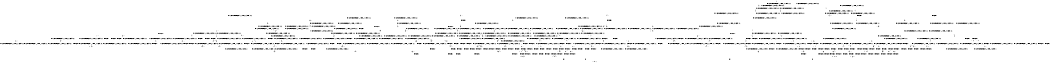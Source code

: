 digraph BCG {
size = "7, 10.5";
center = TRUE;
node [shape = circle];
0 [peripheries = 2];
0 -> 1 [label = "EX !0 !ATOMIC_EXCH_BRANCH (1, +1, TRUE, +0, 2, TRUE) !:0:1:2:"];
0 -> 2 [label = "EX !1 !ATOMIC_EXCH_BRANCH (1, +1, TRUE, +0, 3, TRUE) !:0:1:2:"];
0 -> 3 [label = "EX !2 !ATOMIC_EXCH_BRANCH (1, +0, TRUE, +0, 1, TRUE) !:0:1:2:"];
0 -> 4 [label = "EX !0 !ATOMIC_EXCH_BRANCH (1, +1, TRUE, +0, 2, TRUE) !:0:1:2:"];
1 -> 5 [label = "EX !2 !ATOMIC_EXCH_BRANCH (1, +0, TRUE, +0, 1, FALSE) !:0:1:2:"];
2 -> 6 [label = "EX !0 !ATOMIC_EXCH_BRANCH (1, +1, TRUE, +0, 2, FALSE) !:0:1:2:"];
2 -> 7 [label = "TERMINATE !1"];
2 -> 8 [label = "EX !2 !ATOMIC_EXCH_BRANCH (1, +0, TRUE, +0, 1, FALSE) !:0:1:2:"];
2 -> 9 [label = "EX !0 !ATOMIC_EXCH_BRANCH (1, +1, TRUE, +0, 2, FALSE) !:0:1:2:"];
3 -> 10 [label = "EX !0 !ATOMIC_EXCH_BRANCH (1, +1, TRUE, +0, 2, TRUE) !:0:1:2:"];
3 -> 11 [label = "EX !1 !ATOMIC_EXCH_BRANCH (1, +1, TRUE, +0, 3, TRUE) !:0:1:2:"];
3 -> 12 [label = "EX !0 !ATOMIC_EXCH_BRANCH (1, +1, TRUE, +0, 2, TRUE) !:0:1:2:"];
3 -> 3 [label = "EX !2 !ATOMIC_EXCH_BRANCH (1, +0, TRUE, +0, 1, TRUE) !:0:1:2:"];
4 -> 5 [label = "EX !2 !ATOMIC_EXCH_BRANCH (1, +0, TRUE, +0, 1, FALSE) !:0:1:2:"];
4 -> 13 [label = "TERMINATE !0"];
4 -> 14 [label = "EX !1 !ATOMIC_EXCH_BRANCH (1, +1, TRUE, +0, 3, FALSE) !:0:1:2:"];
4 -> 15 [label = "EX !2 !ATOMIC_EXCH_BRANCH (1, +0, TRUE, +0, 1, FALSE) !:0:1:2:"];
5 -> 16 [label = "EX !1 !ATOMIC_EXCH_BRANCH (1, +1, TRUE, +0, 3, TRUE) !:0:1:2:"];
6 -> 17 [label = "EX !2 !ATOMIC_EXCH_BRANCH (1, +0, TRUE, +0, 1, FALSE) !:0:1:2:"];
7 -> 18 [label = "EX !0 !ATOMIC_EXCH_BRANCH (1, +1, TRUE, +0, 2, FALSE) !:0:2:"];
7 -> 19 [label = "EX !2 !ATOMIC_EXCH_BRANCH (1, +0, TRUE, +0, 1, FALSE) !:0:2:"];
7 -> 20 [label = "EX !0 !ATOMIC_EXCH_BRANCH (1, +1, TRUE, +0, 2, FALSE) !:0:2:"];
8 -> 16 [label = "EX !0 !ATOMIC_EXCH_BRANCH (1, +1, TRUE, +0, 2, TRUE) !:0:1:2:"];
8 -> 21 [label = "TERMINATE !1"];
8 -> 22 [label = "TERMINATE !2"];
8 -> 23 [label = "EX !0 !ATOMIC_EXCH_BRANCH (1, +1, TRUE, +0, 2, TRUE) !:0:1:2:"];
9 -> 17 [label = "EX !2 !ATOMIC_EXCH_BRANCH (1, +0, TRUE, +0, 1, FALSE) !:0:1:2:"];
9 -> 24 [label = "TERMINATE !1"];
9 -> 25 [label = "TERMINATE !0"];
9 -> 26 [label = "EX !2 !ATOMIC_EXCH_BRANCH (1, +0, TRUE, +0, 1, FALSE) !:0:1:2:"];
10 -> 5 [label = "EX !2 !ATOMIC_EXCH_BRANCH (1, +0, TRUE, +0, 1, FALSE) !:0:1:2:"];
11 -> 27 [label = "EX !2 !ATOMIC_EXCH_BRANCH (1, +0, TRUE, +0, 1, FALSE) !:0:1:2:"];
11 -> 28 [label = "TERMINATE !1"];
11 -> 29 [label = "EX !0 !ATOMIC_EXCH_BRANCH (1, +1, TRUE, +0, 2, FALSE) !:0:1:2:"];
11 -> 8 [label = "EX !2 !ATOMIC_EXCH_BRANCH (1, +0, TRUE, +0, 1, FALSE) !:0:1:2:"];
12 -> 5 [label = "EX !2 !ATOMIC_EXCH_BRANCH (1, +0, TRUE, +0, 1, FALSE) !:0:1:2:"];
12 -> 30 [label = "TERMINATE !0"];
12 -> 31 [label = "EX !1 !ATOMIC_EXCH_BRANCH (1, +1, TRUE, +0, 3, FALSE) !:0:1:2:"];
12 -> 15 [label = "EX !2 !ATOMIC_EXCH_BRANCH (1, +0, TRUE, +0, 1, FALSE) !:0:1:2:"];
13 -> 32 [label = "EX !2 !ATOMIC_EXCH_BRANCH (1, +0, TRUE, +0, 1, FALSE) !:1:2:"];
13 -> 33 [label = "EX !1 !ATOMIC_EXCH_BRANCH (1, +1, TRUE, +0, 3, FALSE) !:1:2:"];
13 -> 34 [label = "EX !2 !ATOMIC_EXCH_BRANCH (1, +0, TRUE, +0, 1, FALSE) !:1:2:"];
14 -> 35 [label = "EX !1 !ATOMIC_EXCH_BRANCH (1, +0, TRUE, +1, 1, TRUE) !:0:1:2:"];
14 -> 36 [label = "TERMINATE !0"];
14 -> 37 [label = "EX !2 !ATOMIC_EXCH_BRANCH (1, +0, TRUE, +0, 1, FALSE) !:0:1:2:"];
14 -> 38 [label = "EX !1 !ATOMIC_EXCH_BRANCH (1, +0, TRUE, +1, 1, TRUE) !:0:1:2:"];
15 -> 16 [label = "EX !1 !ATOMIC_EXCH_BRANCH (1, +1, TRUE, +0, 3, TRUE) !:0:1:2:"];
15 -> 39 [label = "TERMINATE !2"];
15 -> 40 [label = "TERMINATE !0"];
15 -> 23 [label = "EX !1 !ATOMIC_EXCH_BRANCH (1, +1, TRUE, +0, 3, TRUE) !:0:1:2:"];
16 -> 41 [label = "TERMINATE !0"];
17 -> 42 [label = "TERMINATE !0"];
18 -> 43 [label = "EX !2 !ATOMIC_EXCH_BRANCH (1, +0, TRUE, +0, 1, FALSE) !:0:2:"];
19 -> 44 [label = "EX !0 !ATOMIC_EXCH_BRANCH (1, +1, TRUE, +0, 2, TRUE) !:0:2:"];
19 -> 45 [label = "TERMINATE !2"];
19 -> 46 [label = "EX !0 !ATOMIC_EXCH_BRANCH (1, +1, TRUE, +0, 2, TRUE) !:0:2:"];
20 -> 43 [label = "EX !2 !ATOMIC_EXCH_BRANCH (1, +0, TRUE, +0, 1, FALSE) !:0:2:"];
20 -> 47 [label = "TERMINATE !0"];
20 -> 48 [label = "EX !2 !ATOMIC_EXCH_BRANCH (1, +0, TRUE, +0, 1, FALSE) !:0:2:"];
21 -> 44 [label = "EX !0 !ATOMIC_EXCH_BRANCH (1, +1, TRUE, +0, 2, TRUE) !:0:2:"];
21 -> 45 [label = "TERMINATE !2"];
21 -> 46 [label = "EX !0 !ATOMIC_EXCH_BRANCH (1, +1, TRUE, +0, 2, TRUE) !:0:2:"];
22 -> 49 [label = "EX !0 !ATOMIC_EXCH_BRANCH (1, +1, TRUE, +0, 2, TRUE) !:0:1:"];
22 -> 45 [label = "TERMINATE !1"];
22 -> 50 [label = "EX !0 !ATOMIC_EXCH_BRANCH (1, +1, TRUE, +0, 2, TRUE) !:0:1:"];
23 -> 41 [label = "TERMINATE !0"];
23 -> 51 [label = "TERMINATE !1"];
23 -> 52 [label = "TERMINATE !2"];
23 -> 53 [label = "TERMINATE !0"];
24 -> 43 [label = "EX !2 !ATOMIC_EXCH_BRANCH (1, +0, TRUE, +0, 1, FALSE) !:0:2:"];
24 -> 47 [label = "TERMINATE !0"];
24 -> 48 [label = "EX !2 !ATOMIC_EXCH_BRANCH (1, +0, TRUE, +0, 1, FALSE) !:0:2:"];
25 -> 54 [label = "EX !2 !ATOMIC_EXCH_BRANCH (1, +0, TRUE, +0, 1, FALSE) !:1:2:"];
25 -> 47 [label = "TERMINATE !1"];
25 -> 55 [label = "EX !2 !ATOMIC_EXCH_BRANCH (1, +0, TRUE, +0, 1, FALSE) !:1:2:"];
26 -> 42 [label = "TERMINATE !0"];
26 -> 56 [label = "TERMINATE !1"];
26 -> 57 [label = "TERMINATE !2"];
26 -> 58 [label = "TERMINATE !0"];
27 -> 16 [label = "EX !0 !ATOMIC_EXCH_BRANCH (1, +1, TRUE, +0, 2, TRUE) !:0:1:2:"];
28 -> 59 [label = "EX !2 !ATOMIC_EXCH_BRANCH (1, +0, TRUE, +0, 1, FALSE) !:0:2:"];
28 -> 60 [label = "EX !0 !ATOMIC_EXCH_BRANCH (1, +1, TRUE, +0, 2, FALSE) !:0:2:"];
28 -> 19 [label = "EX !2 !ATOMIC_EXCH_BRANCH (1, +0, TRUE, +0, 1, FALSE) !:0:2:"];
29 -> 17 [label = "EX !2 !ATOMIC_EXCH_BRANCH (1, +0, TRUE, +0, 1, FALSE) !:0:1:2:"];
29 -> 61 [label = "TERMINATE !1"];
29 -> 62 [label = "TERMINATE !0"];
29 -> 26 [label = "EX !2 !ATOMIC_EXCH_BRANCH (1, +0, TRUE, +0, 1, FALSE) !:0:1:2:"];
30 -> 32 [label = "EX !2 !ATOMIC_EXCH_BRANCH (1, +0, TRUE, +0, 1, FALSE) !:1:2:"];
30 -> 63 [label = "EX !1 !ATOMIC_EXCH_BRANCH (1, +1, TRUE, +0, 3, FALSE) !:1:2:"];
30 -> 34 [label = "EX !2 !ATOMIC_EXCH_BRANCH (1, +0, TRUE, +0, 1, FALSE) !:1:2:"];
31 -> 64 [label = "EX !1 !ATOMIC_EXCH_BRANCH (1, +0, TRUE, +1, 1, TRUE) !:0:1:2:"];
31 -> 65 [label = "TERMINATE !0"];
31 -> 37 [label = "EX !2 !ATOMIC_EXCH_BRANCH (1, +0, TRUE, +0, 1, FALSE) !:0:1:2:"];
31 -> 66 [label = "EX !1 !ATOMIC_EXCH_BRANCH (1, +0, TRUE, +1, 1, TRUE) !:0:1:2:"];
32 -> 67 [label = "EX !1 !ATOMIC_EXCH_BRANCH (1, +1, TRUE, +0, 3, TRUE) !:1:2:"];
33 -> 68 [label = "EX !1 !ATOMIC_EXCH_BRANCH (1, +0, TRUE, +1, 1, TRUE) !:1:2:"];
33 -> 69 [label = "EX !2 !ATOMIC_EXCH_BRANCH (1, +0, TRUE, +0, 1, FALSE) !:1:2:"];
33 -> 70 [label = "EX !1 !ATOMIC_EXCH_BRANCH (1, +0, TRUE, +1, 1, TRUE) !:1:2:"];
34 -> 67 [label = "EX !1 !ATOMIC_EXCH_BRANCH (1, +1, TRUE, +0, 3, TRUE) !:1:2:"];
34 -> 71 [label = "TERMINATE !2"];
34 -> 72 [label = "EX !1 !ATOMIC_EXCH_BRANCH (1, +1, TRUE, +0, 3, TRUE) !:1:2:"];
35 -> 73 [label = "EX !1 !ATOMIC_EXCH_BRANCH (1, +1, TRUE, +0, 3, TRUE) !:0:1:2:"];
36 -> 68 [label = "EX !1 !ATOMIC_EXCH_BRANCH (1, +0, TRUE, +1, 1, TRUE) !:1:2:"];
36 -> 69 [label = "EX !2 !ATOMIC_EXCH_BRANCH (1, +0, TRUE, +0, 1, FALSE) !:1:2:"];
36 -> 70 [label = "EX !1 !ATOMIC_EXCH_BRANCH (1, +0, TRUE, +1, 1, TRUE) !:1:2:"];
37 -> 74 [label = "EX !1 !ATOMIC_EXCH_BRANCH (1, +0, TRUE, +1, 1, FALSE) !:0:1:2:"];
37 -> 75 [label = "TERMINATE !2"];
37 -> 76 [label = "TERMINATE !0"];
37 -> 77 [label = "EX !1 !ATOMIC_EXCH_BRANCH (1, +0, TRUE, +1, 1, FALSE) !:0:1:2:"];
38 -> 73 [label = "EX !1 !ATOMIC_EXCH_BRANCH (1, +1, TRUE, +0, 3, TRUE) !:0:1:2:"];
38 -> 78 [label = "TERMINATE !0"];
38 -> 79 [label = "EX !2 !ATOMIC_EXCH_BRANCH (1, +0, TRUE, +0, 1, TRUE) !:0:1:2:"];
38 -> 80 [label = "EX !1 !ATOMIC_EXCH_BRANCH (1, +1, TRUE, +0, 3, TRUE) !:0:1:2:"];
39 -> 49 [label = "EX !1 !ATOMIC_EXCH_BRANCH (1, +1, TRUE, +0, 3, TRUE) !:0:1:"];
39 -> 71 [label = "TERMINATE !0"];
39 -> 50 [label = "EX !1 !ATOMIC_EXCH_BRANCH (1, +1, TRUE, +0, 3, TRUE) !:0:1:"];
40 -> 67 [label = "EX !1 !ATOMIC_EXCH_BRANCH (1, +1, TRUE, +0, 3, TRUE) !:1:2:"];
40 -> 71 [label = "TERMINATE !2"];
40 -> 72 [label = "EX !1 !ATOMIC_EXCH_BRANCH (1, +1, TRUE, +0, 3, TRUE) !:1:2:"];
41 -> 81 [label = "TERMINATE !2"];
42 -> 82 [label = "TERMINATE !2"];
43 -> 83 [label = "TERMINATE !0"];
44 -> 84 [label = "TERMINATE !0"];
45 -> 85 [label = "EX !0 !ATOMIC_EXCH_BRANCH (1, +1, TRUE, +0, 2, TRUE) !:0:"];
45 -> 86 [label = "EX !0 !ATOMIC_EXCH_BRANCH (1, +1, TRUE, +0, 2, TRUE) !:0:"];
46 -> 84 [label = "TERMINATE !0"];
46 -> 87 [label = "TERMINATE !2"];
46 -> 88 [label = "TERMINATE !0"];
47 -> 89 [label = "EX !2 !ATOMIC_EXCH_BRANCH (1, +0, TRUE, +0, 1, FALSE) !:2:"];
47 -> 90 [label = "EX !2 !ATOMIC_EXCH_BRANCH (1, +0, TRUE, +0, 1, FALSE) !:2:"];
48 -> 83 [label = "TERMINATE !0"];
48 -> 91 [label = "TERMINATE !2"];
48 -> 92 [label = "TERMINATE !0"];
49 -> 81 [label = "TERMINATE !0"];
50 -> 81 [label = "TERMINATE !0"];
50 -> 87 [label = "TERMINATE !1"];
50 -> 93 [label = "TERMINATE !0"];
51 -> 84 [label = "TERMINATE !0"];
51 -> 87 [label = "TERMINATE !2"];
51 -> 88 [label = "TERMINATE !0"];
52 -> 81 [label = "TERMINATE !0"];
52 -> 87 [label = "TERMINATE !1"];
52 -> 93 [label = "TERMINATE !0"];
53 -> 81 [label = "TERMINATE !2"];
53 -> 88 [label = "TERMINATE !1"];
53 -> 93 [label = "TERMINATE !2"];
54 -> 82 [label = "TERMINATE !2"];
55 -> 82 [label = "TERMINATE !2"];
55 -> 92 [label = "TERMINATE !1"];
55 -> 94 [label = "TERMINATE !2"];
56 -> 83 [label = "TERMINATE !0"];
56 -> 91 [label = "TERMINATE !2"];
56 -> 92 [label = "TERMINATE !0"];
57 -> 82 [label = "TERMINATE !0"];
57 -> 91 [label = "TERMINATE !1"];
57 -> 94 [label = "TERMINATE !0"];
58 -> 82 [label = "TERMINATE !2"];
58 -> 92 [label = "TERMINATE !1"];
58 -> 94 [label = "TERMINATE !2"];
59 -> 44 [label = "EX !0 !ATOMIC_EXCH_BRANCH (1, +1, TRUE, +0, 2, TRUE) !:0:2:"];
60 -> 43 [label = "EX !2 !ATOMIC_EXCH_BRANCH (1, +0, TRUE, +0, 1, FALSE) !:0:2:"];
60 -> 95 [label = "TERMINATE !0"];
60 -> 48 [label = "EX !2 !ATOMIC_EXCH_BRANCH (1, +0, TRUE, +0, 1, FALSE) !:0:2:"];
61 -> 43 [label = "EX !2 !ATOMIC_EXCH_BRANCH (1, +0, TRUE, +0, 1, FALSE) !:0:2:"];
61 -> 95 [label = "TERMINATE !0"];
61 -> 48 [label = "EX !2 !ATOMIC_EXCH_BRANCH (1, +0, TRUE, +0, 1, FALSE) !:0:2:"];
62 -> 54 [label = "EX !2 !ATOMIC_EXCH_BRANCH (1, +0, TRUE, +0, 1, FALSE) !:1:2:"];
62 -> 95 [label = "TERMINATE !1"];
62 -> 55 [label = "EX !2 !ATOMIC_EXCH_BRANCH (1, +0, TRUE, +0, 1, FALSE) !:1:2:"];
63 -> 96 [label = "EX !1 !ATOMIC_EXCH_BRANCH (1, +0, TRUE, +1, 1, TRUE) !:1:2:"];
63 -> 69 [label = "EX !2 !ATOMIC_EXCH_BRANCH (1, +0, TRUE, +0, 1, FALSE) !:1:2:"];
63 -> 97 [label = "EX !1 !ATOMIC_EXCH_BRANCH (1, +0, TRUE, +1, 1, TRUE) !:1:2:"];
64 -> 98 [label = "EX !1 !ATOMIC_EXCH_BRANCH (1, +1, TRUE, +0, 3, TRUE) !:0:1:2:"];
65 -> 96 [label = "EX !1 !ATOMIC_EXCH_BRANCH (1, +0, TRUE, +1, 1, TRUE) !:1:2:"];
65 -> 69 [label = "EX !2 !ATOMIC_EXCH_BRANCH (1, +0, TRUE, +0, 1, FALSE) !:1:2:"];
65 -> 97 [label = "EX !1 !ATOMIC_EXCH_BRANCH (1, +0, TRUE, +1, 1, TRUE) !:1:2:"];
66 -> 98 [label = "EX !1 !ATOMIC_EXCH_BRANCH (1, +1, TRUE, +0, 3, TRUE) !:0:1:2:"];
66 -> 99 [label = "TERMINATE !0"];
66 -> 79 [label = "EX !2 !ATOMIC_EXCH_BRANCH (1, +0, TRUE, +0, 1, TRUE) !:0:1:2:"];
66 -> 100 [label = "EX !1 !ATOMIC_EXCH_BRANCH (1, +1, TRUE, +0, 3, TRUE) !:0:1:2:"];
67 -> 81 [label = "TERMINATE !2"];
68 -> 101 [label = "EX !1 !ATOMIC_EXCH_BRANCH (1, +1, TRUE, +0, 3, TRUE) !:1:2:"];
69 -> 102 [label = "EX !1 !ATOMIC_EXCH_BRANCH (1, +0, TRUE, +1, 1, FALSE) !:1:2:"];
69 -> 103 [label = "TERMINATE !2"];
69 -> 104 [label = "EX !1 !ATOMIC_EXCH_BRANCH (1, +0, TRUE, +1, 1, FALSE) !:1:2:"];
70 -> 101 [label = "EX !1 !ATOMIC_EXCH_BRANCH (1, +1, TRUE, +0, 3, TRUE) !:1:2:"];
70 -> 105 [label = "EX !2 !ATOMIC_EXCH_BRANCH (1, +0, TRUE, +0, 1, TRUE) !:1:2:"];
70 -> 106 [label = "EX !1 !ATOMIC_EXCH_BRANCH (1, +1, TRUE, +0, 3, TRUE) !:1:2:"];
71 -> 107 [label = "EX !1 !ATOMIC_EXCH_BRANCH (1, +1, TRUE, +0, 3, TRUE) !:1:"];
71 -> 108 [label = "EX !1 !ATOMIC_EXCH_BRANCH (1, +1, TRUE, +0, 3, TRUE) !:1:"];
72 -> 81 [label = "TERMINATE !2"];
72 -> 88 [label = "TERMINATE !1"];
72 -> 93 [label = "TERMINATE !2"];
73 -> 17 [label = "EX !2 !ATOMIC_EXCH_BRANCH (1, +0, TRUE, +0, 1, FALSE) !:0:1:2:"];
74 -> 42 [label = "TERMINATE !0"];
75 -> 109 [label = "EX !1 !ATOMIC_EXCH_BRANCH (1, +0, TRUE, +1, 1, FALSE) !:0:1:"];
75 -> 103 [label = "TERMINATE !0"];
75 -> 110 [label = "EX !1 !ATOMIC_EXCH_BRANCH (1, +0, TRUE, +1, 1, FALSE) !:0:1:"];
76 -> 102 [label = "EX !1 !ATOMIC_EXCH_BRANCH (1, +0, TRUE, +1, 1, FALSE) !:1:2:"];
76 -> 103 [label = "TERMINATE !2"];
76 -> 104 [label = "EX !1 !ATOMIC_EXCH_BRANCH (1, +0, TRUE, +1, 1, FALSE) !:1:2:"];
77 -> 42 [label = "TERMINATE !0"];
77 -> 56 [label = "TERMINATE !1"];
77 -> 57 [label = "TERMINATE !2"];
77 -> 58 [label = "TERMINATE !0"];
78 -> 101 [label = "EX !1 !ATOMIC_EXCH_BRANCH (1, +1, TRUE, +0, 3, TRUE) !:1:2:"];
78 -> 105 [label = "EX !2 !ATOMIC_EXCH_BRANCH (1, +0, TRUE, +0, 1, TRUE) !:1:2:"];
78 -> 106 [label = "EX !1 !ATOMIC_EXCH_BRANCH (1, +1, TRUE, +0, 3, TRUE) !:1:2:"];
79 -> 98 [label = "EX !1 !ATOMIC_EXCH_BRANCH (1, +1, TRUE, +0, 3, TRUE) !:0:1:2:"];
79 -> 99 [label = "TERMINATE !0"];
79 -> 79 [label = "EX !2 !ATOMIC_EXCH_BRANCH (1, +0, TRUE, +0, 1, TRUE) !:0:1:2:"];
79 -> 100 [label = "EX !1 !ATOMIC_EXCH_BRANCH (1, +1, TRUE, +0, 3, TRUE) !:0:1:2:"];
80 -> 17 [label = "EX !2 !ATOMIC_EXCH_BRANCH (1, +0, TRUE, +0, 1, FALSE) !:0:1:2:"];
80 -> 24 [label = "TERMINATE !1"];
80 -> 25 [label = "TERMINATE !0"];
80 -> 26 [label = "EX !2 !ATOMIC_EXCH_BRANCH (1, +0, TRUE, +0, 1, FALSE) !:0:1:2:"];
81 -> 111 [label = "TERMINATE !1"];
82 -> 112 [label = "TERMINATE !1"];
83 -> 112 [label = "TERMINATE !2"];
84 -> 111 [label = "TERMINATE !2"];
85 -> 111 [label = "TERMINATE !0"];
86 -> 111 [label = "TERMINATE !0"];
86 -> 113 [label = "TERMINATE !0"];
87 -> 111 [label = "TERMINATE !0"];
87 -> 113 [label = "TERMINATE !0"];
88 -> 111 [label = "TERMINATE !2"];
88 -> 113 [label = "TERMINATE !2"];
89 -> 112 [label = "TERMINATE !2"];
90 -> 112 [label = "TERMINATE !2"];
90 -> 114 [label = "TERMINATE !2"];
91 -> 112 [label = "TERMINATE !0"];
91 -> 114 [label = "TERMINATE !0"];
92 -> 112 [label = "TERMINATE !2"];
92 -> 114 [label = "TERMINATE !2"];
93 -> 111 [label = "TERMINATE !1"];
93 -> 113 [label = "TERMINATE !1"];
94 -> 112 [label = "TERMINATE !1"];
94 -> 114 [label = "TERMINATE !1"];
95 -> 89 [label = "EX !2 !ATOMIC_EXCH_BRANCH (1, +0, TRUE, +0, 1, FALSE) !:2:"];
95 -> 90 [label = "EX !2 !ATOMIC_EXCH_BRANCH (1, +0, TRUE, +0, 1, FALSE) !:2:"];
96 -> 115 [label = "EX !1 !ATOMIC_EXCH_BRANCH (1, +1, TRUE, +0, 3, TRUE) !:1:2:"];
97 -> 115 [label = "EX !1 !ATOMIC_EXCH_BRANCH (1, +1, TRUE, +0, 3, TRUE) !:1:2:"];
97 -> 105 [label = "EX !2 !ATOMIC_EXCH_BRANCH (1, +0, TRUE, +0, 1, TRUE) !:1:2:"];
97 -> 116 [label = "EX !1 !ATOMIC_EXCH_BRANCH (1, +1, TRUE, +0, 3, TRUE) !:1:2:"];
98 -> 17 [label = "EX !2 !ATOMIC_EXCH_BRANCH (1, +0, TRUE, +0, 1, FALSE) !:0:1:2:"];
99 -> 115 [label = "EX !1 !ATOMIC_EXCH_BRANCH (1, +1, TRUE, +0, 3, TRUE) !:1:2:"];
99 -> 105 [label = "EX !2 !ATOMIC_EXCH_BRANCH (1, +0, TRUE, +0, 1, TRUE) !:1:2:"];
99 -> 116 [label = "EX !1 !ATOMIC_EXCH_BRANCH (1, +1, TRUE, +0, 3, TRUE) !:1:2:"];
100 -> 17 [label = "EX !2 !ATOMIC_EXCH_BRANCH (1, +0, TRUE, +0, 1, FALSE) !:0:1:2:"];
100 -> 61 [label = "TERMINATE !1"];
100 -> 62 [label = "TERMINATE !0"];
100 -> 26 [label = "EX !2 !ATOMIC_EXCH_BRANCH (1, +0, TRUE, +0, 1, FALSE) !:0:1:2:"];
101 -> 54 [label = "EX !2 !ATOMIC_EXCH_BRANCH (1, +0, TRUE, +0, 1, FALSE) !:1:2:"];
102 -> 82 [label = "TERMINATE !2"];
103 -> 117 [label = "EX !1 !ATOMIC_EXCH_BRANCH (1, +0, TRUE, +1, 1, FALSE) !:1:"];
103 -> 118 [label = "EX !1 !ATOMIC_EXCH_BRANCH (1, +0, TRUE, +1, 1, FALSE) !:1:"];
104 -> 82 [label = "TERMINATE !2"];
104 -> 92 [label = "TERMINATE !1"];
104 -> 94 [label = "TERMINATE !2"];
105 -> 115 [label = "EX !1 !ATOMIC_EXCH_BRANCH (1, +1, TRUE, +0, 3, TRUE) !:1:2:"];
105 -> 105 [label = "EX !2 !ATOMIC_EXCH_BRANCH (1, +0, TRUE, +0, 1, TRUE) !:1:2:"];
105 -> 116 [label = "EX !1 !ATOMIC_EXCH_BRANCH (1, +1, TRUE, +0, 3, TRUE) !:1:2:"];
106 -> 54 [label = "EX !2 !ATOMIC_EXCH_BRANCH (1, +0, TRUE, +0, 1, FALSE) !:1:2:"];
106 -> 47 [label = "TERMINATE !1"];
106 -> 55 [label = "EX !2 !ATOMIC_EXCH_BRANCH (1, +0, TRUE, +0, 1, FALSE) !:1:2:"];
107 -> 111 [label = "TERMINATE !1"];
108 -> 111 [label = "TERMINATE !1"];
108 -> 113 [label = "TERMINATE !1"];
109 -> 82 [label = "TERMINATE !0"];
110 -> 82 [label = "TERMINATE !0"];
110 -> 91 [label = "TERMINATE !1"];
110 -> 94 [label = "TERMINATE !0"];
111 -> 119 [label = "exit"];
112 -> 119 [label = "exit"];
113 -> 119 [label = "exit"];
114 -> 119 [label = "exit"];
115 -> 54 [label = "EX !2 !ATOMIC_EXCH_BRANCH (1, +0, TRUE, +0, 1, FALSE) !:1:2:"];
116 -> 54 [label = "EX !2 !ATOMIC_EXCH_BRANCH (1, +0, TRUE, +0, 1, FALSE) !:1:2:"];
116 -> 95 [label = "TERMINATE !1"];
116 -> 55 [label = "EX !2 !ATOMIC_EXCH_BRANCH (1, +0, TRUE, +0, 1, FALSE) !:1:2:"];
117 -> 112 [label = "TERMINATE !1"];
118 -> 112 [label = "TERMINATE !1"];
118 -> 114 [label = "TERMINATE !1"];
}
